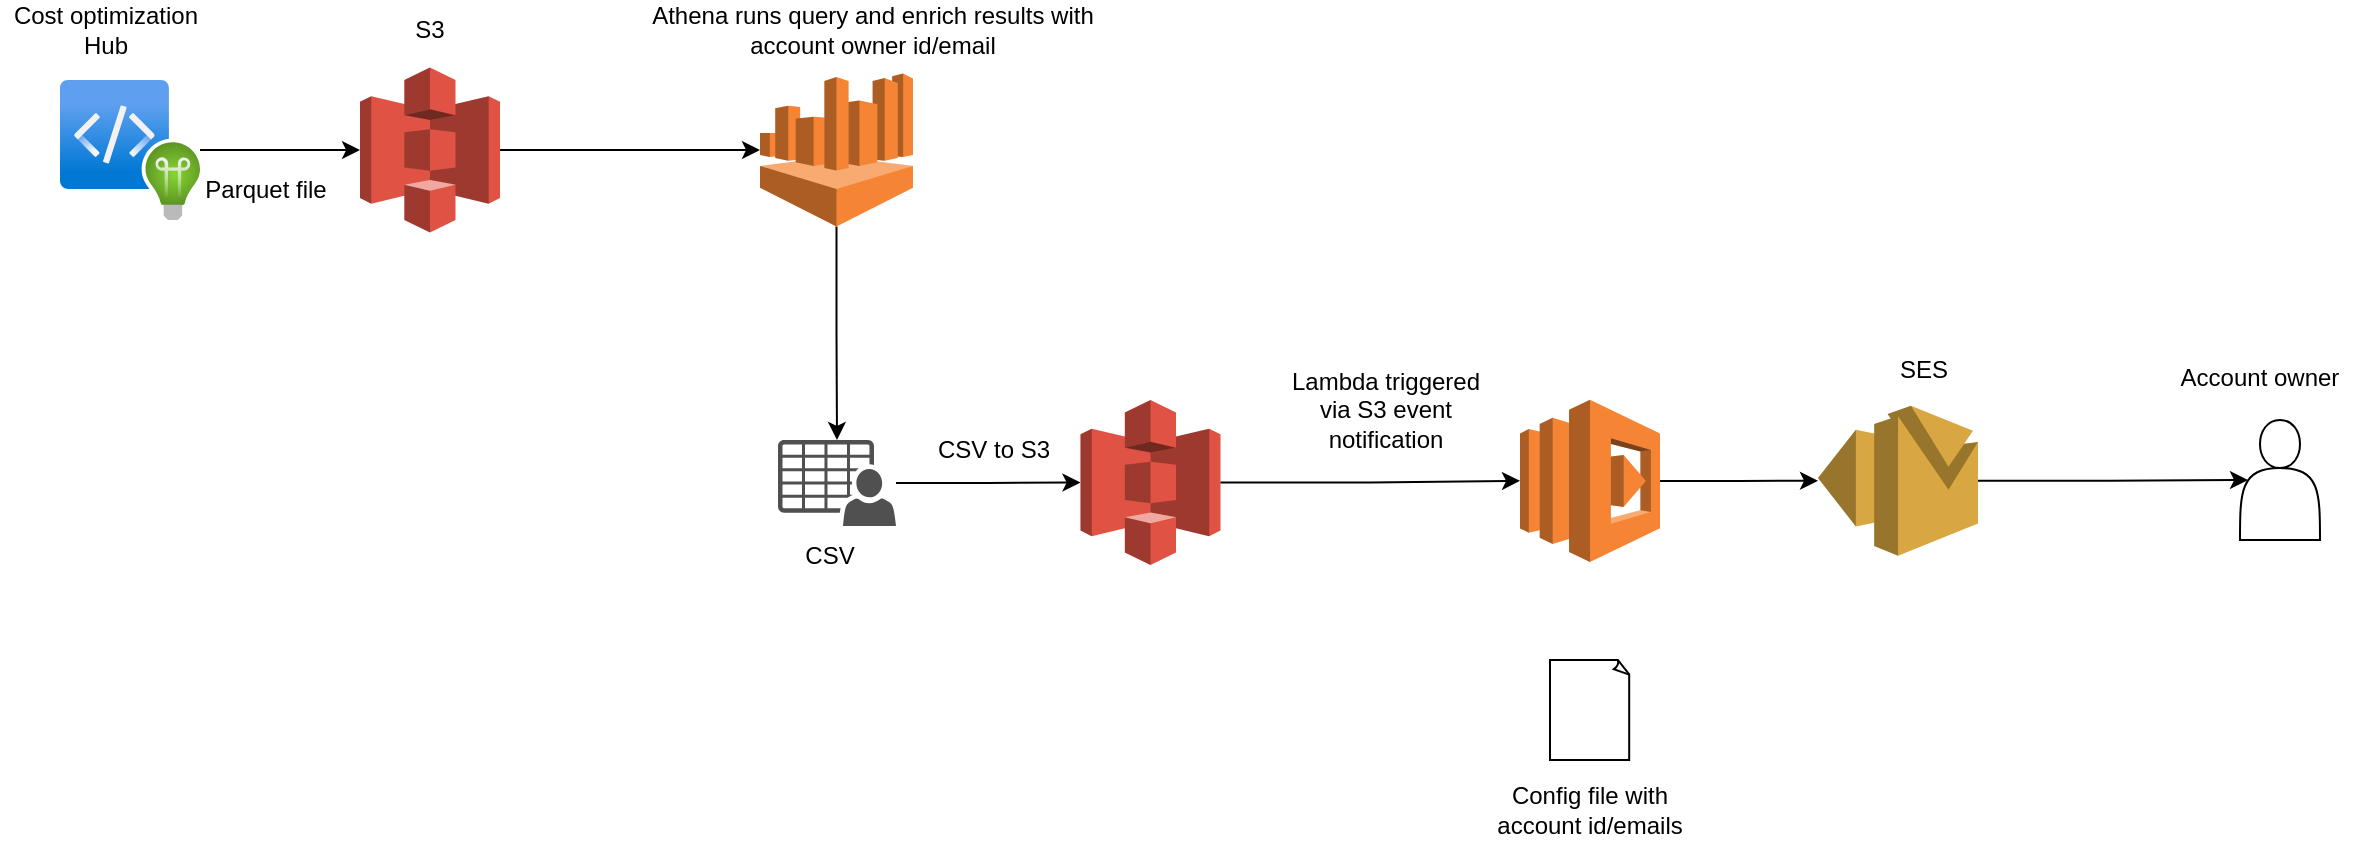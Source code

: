 <mxfile version="28.1.0">
  <diagram name="Page-1" id="cUAjLI4bJYRI1VXduhHs">
    <mxGraphModel dx="786" dy="497" grid="0" gridSize="10" guides="1" tooltips="1" connect="1" arrows="1" fold="1" page="1" pageScale="1" pageWidth="1700" pageHeight="1100" math="0" shadow="0">
      <root>
        <mxCell id="0" />
        <mxCell id="1" parent="0" />
        <mxCell id="ihRgrsHpanK0wnK5beb6-5" value="" style="edgeStyle=orthogonalEdgeStyle;rounded=0;orthogonalLoop=1;jettySize=auto;html=1;" edge="1" parent="1" source="ihRgrsHpanK0wnK5beb6-1" target="ihRgrsHpanK0wnK5beb6-3">
          <mxGeometry relative="1" as="geometry" />
        </mxCell>
        <mxCell id="ihRgrsHpanK0wnK5beb6-1" value="" style="image;aspect=fixed;html=1;points=[];align=center;fontSize=12;image=img/lib/azure2/devops/Code_Optimization.svg;" vertex="1" parent="1">
          <mxGeometry x="260" y="280" width="70" height="70" as="geometry" />
        </mxCell>
        <mxCell id="ihRgrsHpanK0wnK5beb6-10" value="" style="edgeStyle=orthogonalEdgeStyle;rounded=0;orthogonalLoop=1;jettySize=auto;html=1;" edge="1" parent="1" source="ihRgrsHpanK0wnK5beb6-3" target="ihRgrsHpanK0wnK5beb6-8">
          <mxGeometry relative="1" as="geometry" />
        </mxCell>
        <mxCell id="ihRgrsHpanK0wnK5beb6-3" value="" style="outlineConnect=0;dashed=0;verticalLabelPosition=bottom;verticalAlign=top;align=center;html=1;shape=mxgraph.aws3.s3;fillColor=#E05243;gradientColor=none;" vertex="1" parent="1">
          <mxGeometry x="410" y="273.75" width="70" height="82.5" as="geometry" />
        </mxCell>
        <mxCell id="ihRgrsHpanK0wnK5beb6-4" value="Cost optimization Hub" style="text;html=1;align=center;verticalAlign=middle;whiteSpace=wrap;rounded=0;" vertex="1" parent="1">
          <mxGeometry x="230" y="240" width="106" height="30" as="geometry" />
        </mxCell>
        <mxCell id="ihRgrsHpanK0wnK5beb6-6" value="Parquet file" style="text;html=1;align=center;verticalAlign=middle;whiteSpace=wrap;rounded=0;" vertex="1" parent="1">
          <mxGeometry x="310" y="320" width="106" height="30" as="geometry" />
        </mxCell>
        <mxCell id="ihRgrsHpanK0wnK5beb6-7" value="S3" style="text;html=1;align=center;verticalAlign=middle;whiteSpace=wrap;rounded=0;" vertex="1" parent="1">
          <mxGeometry x="392" y="240" width="106" height="30" as="geometry" />
        </mxCell>
        <mxCell id="ihRgrsHpanK0wnK5beb6-13" value="" style="edgeStyle=orthogonalEdgeStyle;rounded=0;orthogonalLoop=1;jettySize=auto;html=1;" edge="1" parent="1" source="ihRgrsHpanK0wnK5beb6-8" target="ihRgrsHpanK0wnK5beb6-12">
          <mxGeometry relative="1" as="geometry" />
        </mxCell>
        <mxCell id="ihRgrsHpanK0wnK5beb6-8" value="" style="outlineConnect=0;dashed=0;verticalLabelPosition=bottom;verticalAlign=top;align=center;html=1;shape=mxgraph.aws3.athena;fillColor=#F58534;gradientColor=none;" vertex="1" parent="1">
          <mxGeometry x="610" y="276.75" width="76.5" height="76.5" as="geometry" />
        </mxCell>
        <mxCell id="ihRgrsHpanK0wnK5beb6-9" value="Athena runs query and enrich results with account owner id/email" style="text;html=1;align=center;verticalAlign=middle;whiteSpace=wrap;rounded=0;" vertex="1" parent="1">
          <mxGeometry x="549.25" y="250" width="234.75" height="10" as="geometry" />
        </mxCell>
        <mxCell id="ihRgrsHpanK0wnK5beb6-11" value="CSV to S3" style="text;html=1;align=center;verticalAlign=middle;whiteSpace=wrap;rounded=0;" vertex="1" parent="1">
          <mxGeometry x="675" y="450" width="103.75" height="30" as="geometry" />
        </mxCell>
        <mxCell id="ihRgrsHpanK0wnK5beb6-15" value="" style="edgeStyle=orthogonalEdgeStyle;rounded=0;orthogonalLoop=1;jettySize=auto;html=1;" edge="1" parent="1" source="ihRgrsHpanK0wnK5beb6-12" target="ihRgrsHpanK0wnK5beb6-14">
          <mxGeometry relative="1" as="geometry" />
        </mxCell>
        <mxCell id="ihRgrsHpanK0wnK5beb6-12" value="" style="sketch=0;pointerEvents=1;shadow=0;dashed=0;html=1;strokeColor=none;fillColor=#505050;labelPosition=center;verticalLabelPosition=bottom;verticalAlign=top;outlineConnect=0;align=center;shape=mxgraph.office.users.csv_file;" vertex="1" parent="1">
          <mxGeometry x="619" y="460" width="59" height="43" as="geometry" />
        </mxCell>
        <mxCell id="ihRgrsHpanK0wnK5beb6-14" value="" style="outlineConnect=0;dashed=0;verticalLabelPosition=bottom;verticalAlign=top;align=center;html=1;shape=mxgraph.aws3.s3;fillColor=#E05243;gradientColor=none;" vertex="1" parent="1">
          <mxGeometry x="770.25" y="440" width="70" height="82.5" as="geometry" />
        </mxCell>
        <mxCell id="ihRgrsHpanK0wnK5beb6-36" value="" style="edgeStyle=orthogonalEdgeStyle;rounded=0;orthogonalLoop=1;jettySize=auto;html=1;" edge="1" parent="1" source="ihRgrsHpanK0wnK5beb6-18" target="ihRgrsHpanK0wnK5beb6-19">
          <mxGeometry relative="1" as="geometry" />
        </mxCell>
        <mxCell id="ihRgrsHpanK0wnK5beb6-18" value="" style="outlineConnect=0;dashed=0;verticalLabelPosition=bottom;verticalAlign=top;align=center;html=1;shape=mxgraph.aws3.lambda;fillColor=#F58534;gradientColor=none;" vertex="1" parent="1">
          <mxGeometry x="990" y="439.88" width="70" height="81.12" as="geometry" />
        </mxCell>
        <mxCell id="ihRgrsHpanK0wnK5beb6-19" value="" style="outlineConnect=0;dashed=0;verticalLabelPosition=bottom;verticalAlign=top;align=center;html=1;shape=mxgraph.aws3.ses;fillColor=#D9A741;gradientColor=none;" vertex="1" parent="1">
          <mxGeometry x="1139" y="442.88" width="80" height="74.99" as="geometry" />
        </mxCell>
        <mxCell id="ihRgrsHpanK0wnK5beb6-20" value="" style="whiteSpace=wrap;html=1;shape=mxgraph.basic.document" vertex="1" parent="1">
          <mxGeometry x="1005" y="570" width="40" height="50" as="geometry" />
        </mxCell>
        <mxCell id="ihRgrsHpanK0wnK5beb6-21" value="CSV" style="text;html=1;align=center;verticalAlign=middle;whiteSpace=wrap;rounded=0;" vertex="1" parent="1">
          <mxGeometry x="593.38" y="503" width="103.75" height="30" as="geometry" />
        </mxCell>
        <mxCell id="ihRgrsHpanK0wnK5beb6-23" value="Lambda triggered via S3 event notification" style="text;html=1;align=center;verticalAlign=middle;whiteSpace=wrap;rounded=0;" vertex="1" parent="1">
          <mxGeometry x="871.25" y="430" width="103.75" height="30" as="geometry" />
        </mxCell>
        <mxCell id="ihRgrsHpanK0wnK5beb6-25" value="SES" style="text;html=1;align=center;verticalAlign=middle;whiteSpace=wrap;rounded=0;" vertex="1" parent="1">
          <mxGeometry x="1140" y="410" width="103.75" height="30" as="geometry" />
        </mxCell>
        <mxCell id="ihRgrsHpanK0wnK5beb6-31" value="Config file with account id/emails" style="text;html=1;align=center;verticalAlign=middle;whiteSpace=wrap;rounded=0;" vertex="1" parent="1">
          <mxGeometry x="973.13" y="630" width="103.75" height="30" as="geometry" />
        </mxCell>
        <mxCell id="ihRgrsHpanK0wnK5beb6-32" value="" style="shape=actor;whiteSpace=wrap;html=1;" vertex="1" parent="1">
          <mxGeometry x="1350" y="450" width="40" height="60" as="geometry" />
        </mxCell>
        <mxCell id="ihRgrsHpanK0wnK5beb6-33" value="Account owner" style="text;html=1;align=center;verticalAlign=middle;whiteSpace=wrap;rounded=0;" vertex="1" parent="1">
          <mxGeometry x="1308.13" y="414.01" width="103.75" height="30" as="geometry" />
        </mxCell>
        <mxCell id="ihRgrsHpanK0wnK5beb6-35" style="edgeStyle=orthogonalEdgeStyle;rounded=0;orthogonalLoop=1;jettySize=auto;html=1;entryX=0;entryY=0.5;entryDx=0;entryDy=0;entryPerimeter=0;" edge="1" parent="1" source="ihRgrsHpanK0wnK5beb6-14" target="ihRgrsHpanK0wnK5beb6-18">
          <mxGeometry relative="1" as="geometry" />
        </mxCell>
        <mxCell id="ihRgrsHpanK0wnK5beb6-38" style="edgeStyle=orthogonalEdgeStyle;rounded=0;orthogonalLoop=1;jettySize=auto;html=1;entryX=0.1;entryY=0.5;entryDx=0;entryDy=0;entryPerimeter=0;" edge="1" parent="1" source="ihRgrsHpanK0wnK5beb6-19" target="ihRgrsHpanK0wnK5beb6-32">
          <mxGeometry relative="1" as="geometry" />
        </mxCell>
      </root>
    </mxGraphModel>
  </diagram>
</mxfile>
